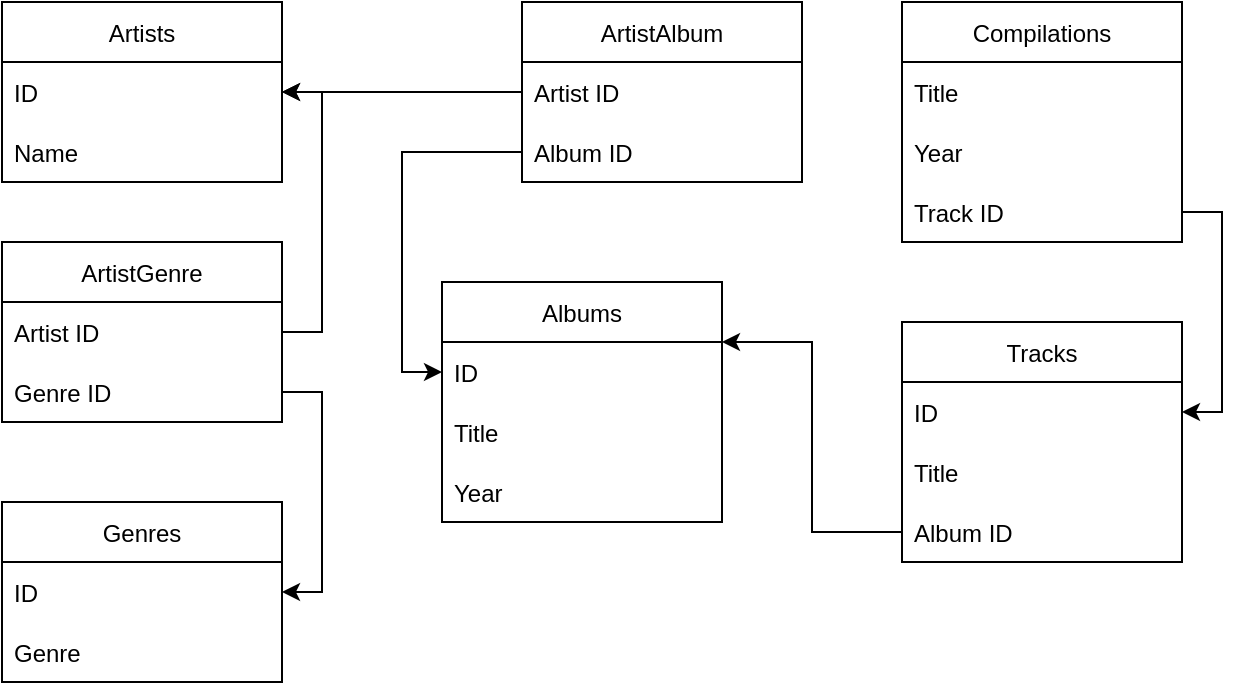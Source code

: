 <mxfile version="16.5.2" type="github"><diagram id="vO8OxLVeFiBllAvbu1Sh" name="Page-1"><mxGraphModel dx="570" dy="751" grid="1" gridSize="10" guides="1" tooltips="1" connect="1" arrows="1" fold="1" page="1" pageScale="1" pageWidth="827" pageHeight="1169" math="0" shadow="0"><root><mxCell id="0"/><mxCell id="1" parent="0"/><mxCell id="EAfRPD4mOtfmc_cpavBL-1" value="Artists" style="swimlane;fontStyle=0;childLayout=stackLayout;horizontal=1;startSize=30;horizontalStack=0;resizeParent=1;resizeParentMax=0;resizeLast=0;collapsible=1;marginBottom=0;" vertex="1" parent="1"><mxGeometry x="160" y="10" width="140" height="90" as="geometry"><mxRectangle x="160" y="10" width="60" height="30" as="alternateBounds"/></mxGeometry></mxCell><mxCell id="EAfRPD4mOtfmc_cpavBL-2" value="ID" style="text;strokeColor=none;fillColor=none;align=left;verticalAlign=middle;spacingLeft=4;spacingRight=4;overflow=hidden;points=[[0,0.5],[1,0.5]];portConstraint=eastwest;rotatable=0;" vertex="1" parent="EAfRPD4mOtfmc_cpavBL-1"><mxGeometry y="30" width="140" height="30" as="geometry"/></mxCell><mxCell id="EAfRPD4mOtfmc_cpavBL-3" value="Name" style="text;strokeColor=none;fillColor=none;align=left;verticalAlign=middle;spacingLeft=4;spacingRight=4;overflow=hidden;points=[[0,0.5],[1,0.5]];portConstraint=eastwest;rotatable=0;" vertex="1" parent="EAfRPD4mOtfmc_cpavBL-1"><mxGeometry y="60" width="140" height="30" as="geometry"/></mxCell><mxCell id="EAfRPD4mOtfmc_cpavBL-5" value="Albums" style="swimlane;fontStyle=0;childLayout=stackLayout;horizontal=1;startSize=30;horizontalStack=0;resizeParent=1;resizeParentMax=0;resizeLast=0;collapsible=1;marginBottom=0;" vertex="1" parent="1"><mxGeometry x="380" y="150" width="140" height="120" as="geometry"><mxRectangle x="380" y="150" width="70" height="30" as="alternateBounds"/></mxGeometry></mxCell><mxCell id="EAfRPD4mOtfmc_cpavBL-6" value="ID" style="text;strokeColor=none;fillColor=none;align=left;verticalAlign=middle;spacingLeft=4;spacingRight=4;overflow=hidden;points=[[0,0.5],[1,0.5]];portConstraint=eastwest;rotatable=0;" vertex="1" parent="EAfRPD4mOtfmc_cpavBL-5"><mxGeometry y="30" width="140" height="30" as="geometry"/></mxCell><mxCell id="EAfRPD4mOtfmc_cpavBL-7" value="Title" style="text;strokeColor=none;fillColor=none;align=left;verticalAlign=middle;spacingLeft=4;spacingRight=4;overflow=hidden;points=[[0,0.5],[1,0.5]];portConstraint=eastwest;rotatable=0;" vertex="1" parent="EAfRPD4mOtfmc_cpavBL-5"><mxGeometry y="60" width="140" height="30" as="geometry"/></mxCell><mxCell id="EAfRPD4mOtfmc_cpavBL-8" value="Year" style="text;strokeColor=none;fillColor=none;align=left;verticalAlign=middle;spacingLeft=4;spacingRight=4;overflow=hidden;points=[[0,0.5],[1,0.5]];portConstraint=eastwest;rotatable=0;" vertex="1" parent="EAfRPD4mOtfmc_cpavBL-5"><mxGeometry y="90" width="140" height="30" as="geometry"/></mxCell><mxCell id="EAfRPD4mOtfmc_cpavBL-10" value="Tracks" style="swimlane;fontStyle=0;childLayout=stackLayout;horizontal=1;startSize=30;horizontalStack=0;resizeParent=1;resizeParentMax=0;resizeLast=0;collapsible=1;marginBottom=0;" vertex="1" parent="1"><mxGeometry x="610" y="170" width="140" height="120" as="geometry"/></mxCell><mxCell id="EAfRPD4mOtfmc_cpavBL-11" value="ID" style="text;strokeColor=none;fillColor=none;align=left;verticalAlign=middle;spacingLeft=4;spacingRight=4;overflow=hidden;points=[[0,0.5],[1,0.5]];portConstraint=eastwest;rotatable=0;" vertex="1" parent="EAfRPD4mOtfmc_cpavBL-10"><mxGeometry y="30" width="140" height="30" as="geometry"/></mxCell><mxCell id="EAfRPD4mOtfmc_cpavBL-12" value="Title" style="text;strokeColor=none;fillColor=none;align=left;verticalAlign=middle;spacingLeft=4;spacingRight=4;overflow=hidden;points=[[0,0.5],[1,0.5]];portConstraint=eastwest;rotatable=0;" vertex="1" parent="EAfRPD4mOtfmc_cpavBL-10"><mxGeometry y="60" width="140" height="30" as="geometry"/></mxCell><mxCell id="EAfRPD4mOtfmc_cpavBL-13" value="Album ID" style="text;strokeColor=none;fillColor=none;align=left;verticalAlign=middle;spacingLeft=4;spacingRight=4;overflow=hidden;points=[[0,0.5],[1,0.5]];portConstraint=eastwest;rotatable=0;" vertex="1" parent="EAfRPD4mOtfmc_cpavBL-10"><mxGeometry y="90" width="140" height="30" as="geometry"/></mxCell><mxCell id="EAfRPD4mOtfmc_cpavBL-19" value="Compilations" style="swimlane;fontStyle=0;childLayout=stackLayout;horizontal=1;startSize=30;horizontalStack=0;resizeParent=1;resizeParentMax=0;resizeLast=0;collapsible=1;marginBottom=0;" vertex="1" parent="1"><mxGeometry x="610" y="10" width="140" height="120" as="geometry"/></mxCell><mxCell id="EAfRPD4mOtfmc_cpavBL-21" value="Title" style="text;strokeColor=none;fillColor=none;align=left;verticalAlign=middle;spacingLeft=4;spacingRight=4;overflow=hidden;points=[[0,0.5],[1,0.5]];portConstraint=eastwest;rotatable=0;" vertex="1" parent="EAfRPD4mOtfmc_cpavBL-19"><mxGeometry y="30" width="140" height="30" as="geometry"/></mxCell><mxCell id="EAfRPD4mOtfmc_cpavBL-22" value="Year" style="text;strokeColor=none;fillColor=none;align=left;verticalAlign=middle;spacingLeft=4;spacingRight=4;overflow=hidden;points=[[0,0.5],[1,0.5]];portConstraint=eastwest;rotatable=0;" vertex="1" parent="EAfRPD4mOtfmc_cpavBL-19"><mxGeometry y="60" width="140" height="30" as="geometry"/></mxCell><mxCell id="EAfRPD4mOtfmc_cpavBL-23" value="Track ID" style="text;strokeColor=none;fillColor=none;align=left;verticalAlign=middle;spacingLeft=4;spacingRight=4;overflow=hidden;points=[[0,0.5],[1,0.5]];portConstraint=eastwest;rotatable=0;" vertex="1" parent="EAfRPD4mOtfmc_cpavBL-19"><mxGeometry y="90" width="140" height="30" as="geometry"/></mxCell><mxCell id="EAfRPD4mOtfmc_cpavBL-24" style="edgeStyle=orthogonalEdgeStyle;rounded=0;orthogonalLoop=1;jettySize=auto;html=1;exitX=0;exitY=0.5;exitDx=0;exitDy=0;entryX=1;entryY=0.25;entryDx=0;entryDy=0;" edge="1" parent="1" source="EAfRPD4mOtfmc_cpavBL-13" target="EAfRPD4mOtfmc_cpavBL-5"><mxGeometry relative="1" as="geometry"/></mxCell><mxCell id="EAfRPD4mOtfmc_cpavBL-25" value="ArtistAlbum" style="swimlane;fontStyle=0;childLayout=stackLayout;horizontal=1;startSize=30;horizontalStack=0;resizeParent=1;resizeParentMax=0;resizeLast=0;collapsible=1;marginBottom=0;" vertex="1" parent="1"><mxGeometry x="420" y="10" width="140" height="90" as="geometry"><mxRectangle x="420" y="10" width="90" height="30" as="alternateBounds"/></mxGeometry></mxCell><mxCell id="EAfRPD4mOtfmc_cpavBL-27" value="Artist ID" style="text;strokeColor=none;fillColor=none;align=left;verticalAlign=middle;spacingLeft=4;spacingRight=4;overflow=hidden;points=[[0,0.5],[1,0.5]];portConstraint=eastwest;rotatable=0;" vertex="1" parent="EAfRPD4mOtfmc_cpavBL-25"><mxGeometry y="30" width="140" height="30" as="geometry"/></mxCell><mxCell id="EAfRPD4mOtfmc_cpavBL-28" value="Album ID" style="text;strokeColor=none;fillColor=none;align=left;verticalAlign=middle;spacingLeft=4;spacingRight=4;overflow=hidden;points=[[0,0.5],[1,0.5]];portConstraint=eastwest;rotatable=0;" vertex="1" parent="EAfRPD4mOtfmc_cpavBL-25"><mxGeometry y="60" width="140" height="30" as="geometry"/></mxCell><mxCell id="EAfRPD4mOtfmc_cpavBL-31" style="edgeStyle=orthogonalEdgeStyle;rounded=0;orthogonalLoop=1;jettySize=auto;html=1;exitX=0;exitY=0.5;exitDx=0;exitDy=0;entryX=1;entryY=0.5;entryDx=0;entryDy=0;" edge="1" parent="1" source="EAfRPD4mOtfmc_cpavBL-27" target="EAfRPD4mOtfmc_cpavBL-2"><mxGeometry relative="1" as="geometry"/></mxCell><mxCell id="EAfRPD4mOtfmc_cpavBL-32" style="edgeStyle=orthogonalEdgeStyle;rounded=0;orthogonalLoop=1;jettySize=auto;html=1;exitX=0;exitY=0.5;exitDx=0;exitDy=0;entryX=0;entryY=0.5;entryDx=0;entryDy=0;" edge="1" parent="1" source="EAfRPD4mOtfmc_cpavBL-28" target="EAfRPD4mOtfmc_cpavBL-6"><mxGeometry relative="1" as="geometry"/></mxCell><mxCell id="EAfRPD4mOtfmc_cpavBL-33" style="edgeStyle=orthogonalEdgeStyle;rounded=0;orthogonalLoop=1;jettySize=auto;html=1;exitX=1;exitY=0.5;exitDx=0;exitDy=0;entryX=1;entryY=0.5;entryDx=0;entryDy=0;" edge="1" parent="1" source="EAfRPD4mOtfmc_cpavBL-23" target="EAfRPD4mOtfmc_cpavBL-11"><mxGeometry relative="1" as="geometry"/></mxCell><mxCell id="EAfRPD4mOtfmc_cpavBL-35" value="Genres" style="swimlane;fontStyle=0;childLayout=stackLayout;horizontal=1;startSize=30;horizontalStack=0;resizeParent=1;resizeParentMax=0;resizeLast=0;collapsible=1;marginBottom=0;" vertex="1" parent="1"><mxGeometry x="160" y="260" width="140" height="90" as="geometry"><mxRectangle x="160" y="260" width="70" height="30" as="alternateBounds"/></mxGeometry></mxCell><mxCell id="EAfRPD4mOtfmc_cpavBL-36" value="ID" style="text;strokeColor=none;fillColor=none;align=left;verticalAlign=middle;spacingLeft=4;spacingRight=4;overflow=hidden;points=[[0,0.5],[1,0.5]];portConstraint=eastwest;rotatable=0;" vertex="1" parent="EAfRPD4mOtfmc_cpavBL-35"><mxGeometry y="30" width="140" height="30" as="geometry"/></mxCell><mxCell id="EAfRPD4mOtfmc_cpavBL-37" value="Genre" style="text;strokeColor=none;fillColor=none;align=left;verticalAlign=middle;spacingLeft=4;spacingRight=4;overflow=hidden;points=[[0,0.5],[1,0.5]];portConstraint=eastwest;rotatable=0;" vertex="1" parent="EAfRPD4mOtfmc_cpavBL-35"><mxGeometry y="60" width="140" height="30" as="geometry"/></mxCell><mxCell id="EAfRPD4mOtfmc_cpavBL-39" value="ArtistGenre" style="swimlane;fontStyle=0;childLayout=stackLayout;horizontal=1;startSize=30;horizontalStack=0;resizeParent=1;resizeParentMax=0;resizeLast=0;collapsible=1;marginBottom=0;" vertex="1" parent="1"><mxGeometry x="160" y="130" width="140" height="90" as="geometry"><mxRectangle x="160" y="130" width="90" height="30" as="alternateBounds"/></mxGeometry></mxCell><mxCell id="EAfRPD4mOtfmc_cpavBL-40" value="Artist ID" style="text;strokeColor=none;fillColor=none;align=left;verticalAlign=middle;spacingLeft=4;spacingRight=4;overflow=hidden;points=[[0,0.5],[1,0.5]];portConstraint=eastwest;rotatable=0;" vertex="1" parent="EAfRPD4mOtfmc_cpavBL-39"><mxGeometry y="30" width="140" height="30" as="geometry"/></mxCell><mxCell id="EAfRPD4mOtfmc_cpavBL-41" value="Genre ID" style="text;strokeColor=none;fillColor=none;align=left;verticalAlign=middle;spacingLeft=4;spacingRight=4;overflow=hidden;points=[[0,0.5],[1,0.5]];portConstraint=eastwest;rotatable=0;" vertex="1" parent="EAfRPD4mOtfmc_cpavBL-39"><mxGeometry y="60" width="140" height="30" as="geometry"/></mxCell><mxCell id="EAfRPD4mOtfmc_cpavBL-44" style="edgeStyle=orthogonalEdgeStyle;rounded=0;orthogonalLoop=1;jettySize=auto;html=1;exitX=1;exitY=0.5;exitDx=0;exitDy=0;entryX=1;entryY=0.5;entryDx=0;entryDy=0;" edge="1" parent="1" source="EAfRPD4mOtfmc_cpavBL-40" target="EAfRPD4mOtfmc_cpavBL-2"><mxGeometry relative="1" as="geometry"/></mxCell><mxCell id="EAfRPD4mOtfmc_cpavBL-46" style="edgeStyle=orthogonalEdgeStyle;rounded=0;orthogonalLoop=1;jettySize=auto;html=1;exitX=1;exitY=0.5;exitDx=0;exitDy=0;entryX=1;entryY=0.5;entryDx=0;entryDy=0;" edge="1" parent="1" source="EAfRPD4mOtfmc_cpavBL-41" target="EAfRPD4mOtfmc_cpavBL-36"><mxGeometry relative="1" as="geometry"/></mxCell></root></mxGraphModel></diagram></mxfile>